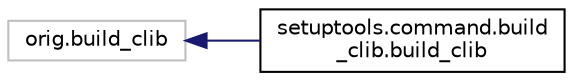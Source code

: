 digraph "Graphical Class Hierarchy"
{
 // LATEX_PDF_SIZE
  edge [fontname="Helvetica",fontsize="10",labelfontname="Helvetica",labelfontsize="10"];
  node [fontname="Helvetica",fontsize="10",shape=record];
  rankdir="LR";
  Node344 [label="orig.build_clib",height=0.2,width=0.4,color="grey75", fillcolor="white", style="filled",tooltip=" "];
  Node344 -> Node0 [dir="back",color="midnightblue",fontsize="10",style="solid",fontname="Helvetica"];
  Node0 [label="setuptools.command.build\l_clib.build_clib",height=0.2,width=0.4,color="black", fillcolor="white", style="filled",URL="$classsetuptools_1_1command_1_1build__clib_1_1build__clib.html",tooltip=" "];
}
